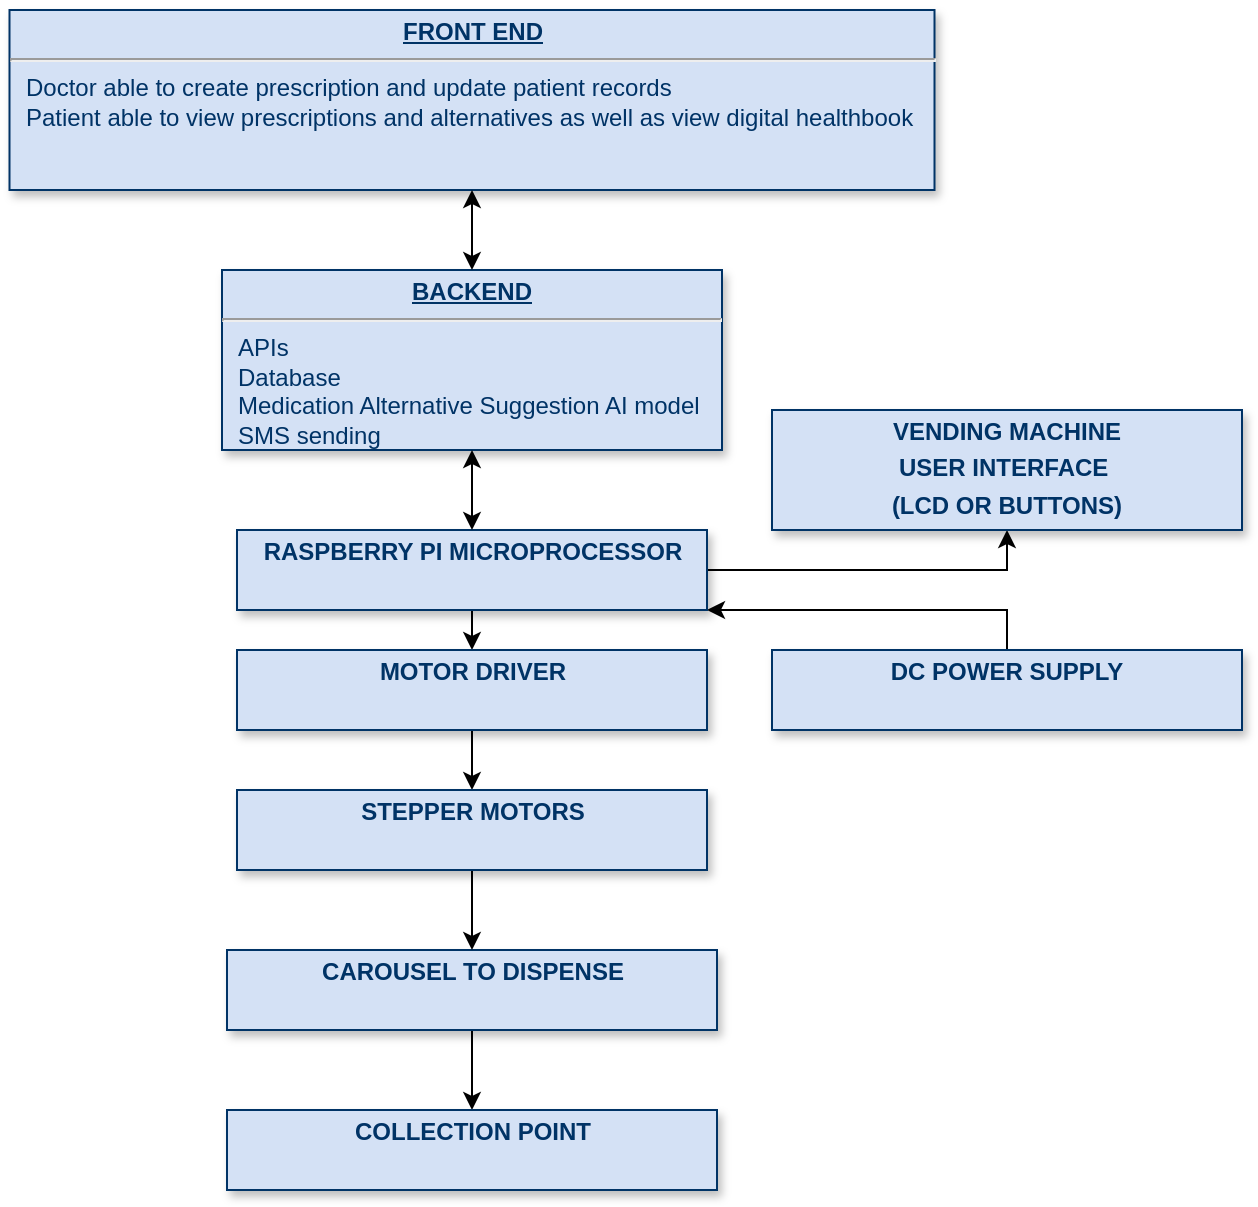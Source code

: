 <mxfile version="24.2.3" type="device">
  <diagram name="Page-1" id="efa7a0a1-bf9b-a30e-e6df-94a7791c09e9">
    <mxGraphModel dx="969" dy="530" grid="1" gridSize="10" guides="1" tooltips="1" connect="1" arrows="1" fold="1" page="1" pageScale="1" pageWidth="826" pageHeight="1169" background="none" math="0" shadow="0">
      <root>
        <mxCell id="0" />
        <mxCell id="1" parent="0" />
        <mxCell id="25" value="&lt;p style=&quot;margin: 0px; margin-top: 4px; text-align: center; text-decoration: underline;&quot;&gt;&lt;b&gt;BACKEND&lt;/b&gt;&lt;/p&gt;&lt;hr&gt;&lt;p style=&quot;margin: 0px; margin-left: 8px;&quot;&gt;APIs&lt;/p&gt;&lt;p style=&quot;margin: 0px; margin-left: 8px;&quot;&gt;Database&lt;/p&gt;&lt;p style=&quot;margin: 0px; margin-left: 8px;&quot;&gt;Medication Alternative Suggestion AI model&lt;/p&gt;&lt;p style=&quot;margin: 0px; margin-left: 8px;&quot;&gt;SMS sending&lt;/p&gt;&lt;p style=&quot;margin: 0px; margin-left: 8px;&quot;&gt;&lt;br&gt;&lt;/p&gt;" style="verticalAlign=top;align=left;overflow=fill;fontSize=12;fontFamily=Helvetica;html=1;strokeColor=#003366;shadow=1;fillColor=#D4E1F5;fontColor=#003366" parent="1" vertex="1">
          <mxGeometry x="305" y="630" width="250" height="90" as="geometry" />
        </mxCell>
        <mxCell id="2jEdtlAb8kNoGngFzu_8-121" style="edgeStyle=orthogonalEdgeStyle;rounded=0;orthogonalLoop=1;jettySize=auto;html=1;exitX=0.5;exitY=1;exitDx=0;exitDy=0;entryX=0.5;entryY=0;entryDx=0;entryDy=0;" edge="1" parent="1" source="2jEdtlAb8kNoGngFzu_8-117" target="2jEdtlAb8kNoGngFzu_8-120">
          <mxGeometry relative="1" as="geometry">
            <mxPoint x="424.571" y="490" as="targetPoint" />
          </mxGeometry>
        </mxCell>
        <mxCell id="2jEdtlAb8kNoGngFzu_8-128" style="edgeStyle=orthogonalEdgeStyle;rounded=0;orthogonalLoop=1;jettySize=auto;html=1;exitX=1;exitY=0.5;exitDx=0;exitDy=0;entryX=0.5;entryY=1;entryDx=0;entryDy=0;" edge="1" parent="1" source="2jEdtlAb8kNoGngFzu_8-117" target="2jEdtlAb8kNoGngFzu_8-127">
          <mxGeometry relative="1" as="geometry" />
        </mxCell>
        <mxCell id="2jEdtlAb8kNoGngFzu_8-152" style="edgeStyle=orthogonalEdgeStyle;rounded=0;orthogonalLoop=1;jettySize=auto;html=1;exitX=0.5;exitY=0;exitDx=0;exitDy=0;entryX=1;entryY=1;entryDx=0;entryDy=0;" edge="1" parent="1" source="2jEdtlAb8kNoGngFzu_8-143" target="2jEdtlAb8kNoGngFzu_8-117">
          <mxGeometry relative="1" as="geometry">
            <Array as="points">
              <mxPoint x="698" y="800" />
            </Array>
          </mxGeometry>
        </mxCell>
        <mxCell id="2jEdtlAb8kNoGngFzu_8-117" value="&lt;p style=&quot;margin: 4px 0px 0px; text-align: center;&quot;&gt;&lt;b&gt;RASPBERRY PI MICROPROCESSOR&lt;/b&gt;&lt;/p&gt;" style="verticalAlign=top;align=left;overflow=fill;fontSize=12;fontFamily=Helvetica;html=1;strokeColor=#003366;shadow=1;fillColor=#D4E1F5;fontColor=#003366" vertex="1" parent="1">
          <mxGeometry x="312.5" y="760" width="235" height="40" as="geometry" />
        </mxCell>
        <mxCell id="2jEdtlAb8kNoGngFzu_8-126" style="edgeStyle=orthogonalEdgeStyle;rounded=0;orthogonalLoop=1;jettySize=auto;html=1;exitX=0.5;exitY=1;exitDx=0;exitDy=0;entryX=0.5;entryY=0;entryDx=0;entryDy=0;" edge="1" parent="1" source="2jEdtlAb8kNoGngFzu_8-118" target="2jEdtlAb8kNoGngFzu_8-125">
          <mxGeometry relative="1" as="geometry" />
        </mxCell>
        <mxCell id="2jEdtlAb8kNoGngFzu_8-118" value="&lt;p style=&quot;margin: 4px 0px 0px; text-align: center;&quot;&gt;&lt;b style=&quot;&quot;&gt;CAROUSEL TO DISPENSE&lt;/b&gt;&lt;/p&gt;" style="verticalAlign=top;align=left;overflow=fill;fontSize=12;fontFamily=Helvetica;html=1;strokeColor=#003366;shadow=1;fillColor=#D4E1F5;fontColor=#003366" vertex="1" parent="1">
          <mxGeometry x="307.5" y="970" width="245" height="40" as="geometry" />
        </mxCell>
        <mxCell id="2jEdtlAb8kNoGngFzu_8-122" style="edgeStyle=orthogonalEdgeStyle;rounded=0;orthogonalLoop=1;jettySize=auto;html=1;exitX=0.5;exitY=1;exitDx=0;exitDy=0;entryX=0.5;entryY=0;entryDx=0;entryDy=0;" edge="1" parent="1" source="2jEdtlAb8kNoGngFzu_8-120" target="2jEdtlAb8kNoGngFzu_8-123">
          <mxGeometry relative="1" as="geometry" />
        </mxCell>
        <mxCell id="2jEdtlAb8kNoGngFzu_8-120" value="&lt;p style=&quot;margin: 4px 0px 0px; text-align: center;&quot;&gt;&lt;b&gt;MOTOR DRIVER&lt;/b&gt;&lt;/p&gt;" style="verticalAlign=top;align=left;overflow=fill;fontSize=12;fontFamily=Helvetica;html=1;strokeColor=#003366;shadow=1;fillColor=#D4E1F5;fontColor=#003366" vertex="1" parent="1">
          <mxGeometry x="312.5" y="820" width="235" height="40" as="geometry" />
        </mxCell>
        <mxCell id="2jEdtlAb8kNoGngFzu_8-147" style="edgeStyle=orthogonalEdgeStyle;rounded=0;orthogonalLoop=1;jettySize=auto;html=1;exitX=0.5;exitY=1;exitDx=0;exitDy=0;entryX=0.5;entryY=0;entryDx=0;entryDy=0;" edge="1" parent="1" source="2jEdtlAb8kNoGngFzu_8-123" target="2jEdtlAb8kNoGngFzu_8-118">
          <mxGeometry relative="1" as="geometry">
            <mxPoint x="430" y="960" as="targetPoint" />
          </mxGeometry>
        </mxCell>
        <mxCell id="2jEdtlAb8kNoGngFzu_8-123" value="&lt;p style=&quot;margin: 4px 0px 0px; text-align: center;&quot;&gt;&lt;b&gt;STEPPER MOTORS&lt;/b&gt;&lt;/p&gt;" style="verticalAlign=top;align=left;overflow=fill;fontSize=12;fontFamily=Helvetica;html=1;strokeColor=#003366;shadow=1;fillColor=#D4E1F5;fontColor=#003366" vertex="1" parent="1">
          <mxGeometry x="312.5" y="890" width="235" height="40" as="geometry" />
        </mxCell>
        <mxCell id="2jEdtlAb8kNoGngFzu_8-125" value="&lt;p style=&quot;margin: 4px 0px 0px; text-align: center;&quot;&gt;&lt;b style=&quot;&quot;&gt;COLLECTION POINT&lt;/b&gt;&lt;/p&gt;" style="verticalAlign=top;align=left;overflow=fill;fontSize=12;fontFamily=Helvetica;html=1;strokeColor=#003366;shadow=1;fillColor=#D4E1F5;fontColor=#003366" vertex="1" parent="1">
          <mxGeometry x="307.5" y="1050" width="245" height="40" as="geometry" />
        </mxCell>
        <mxCell id="2jEdtlAb8kNoGngFzu_8-127" value="&lt;p style=&quot;margin: 4px 0px 0px; text-align: center;&quot;&gt;&lt;b&gt;VENDING MACHINE&lt;/b&gt;&lt;/p&gt;&lt;p style=&quot;margin: 4px 0px 0px; text-align: center;&quot;&gt;&lt;b&gt;USER INTERFACE&amp;nbsp;&lt;/b&gt;&lt;/p&gt;&lt;p style=&quot;margin: 4px 0px 0px; text-align: center;&quot;&gt;&lt;b&gt;(LCD OR BUTTONS)&lt;/b&gt;&lt;/p&gt;" style="verticalAlign=top;align=left;overflow=fill;fontSize=12;fontFamily=Helvetica;html=1;strokeColor=#003366;shadow=1;fillColor=#D4E1F5;fontColor=#003366" vertex="1" parent="1">
          <mxGeometry x="580" y="700" width="235" height="60" as="geometry" />
        </mxCell>
        <mxCell id="2jEdtlAb8kNoGngFzu_8-132" value="&lt;p style=&quot;margin: 0px; margin-top: 4px; text-align: center; text-decoration: underline;&quot;&gt;&lt;b&gt;FRONT END&lt;/b&gt;&lt;/p&gt;&lt;hr&gt;&lt;p style=&quot;margin: 0px; margin-left: 8px;&quot;&gt;Doctor able to create prescription and update patient records&lt;/p&gt;&lt;p style=&quot;margin: 0px; margin-left: 8px;&quot;&gt;Patient able to view prescriptions and alternatives as well as view digital healthbook&lt;/p&gt;" style="verticalAlign=top;align=left;overflow=fill;fontSize=12;fontFamily=Helvetica;html=1;strokeColor=#003366;shadow=1;fillColor=#D4E1F5;fontColor=#003366" vertex="1" parent="1">
          <mxGeometry x="198.75" y="500" width="462.5" height="90" as="geometry" />
        </mxCell>
        <mxCell id="2jEdtlAb8kNoGngFzu_8-133" value="" style="endArrow=classic;startArrow=classic;html=1;rounded=0;entryX=0.5;entryY=1;entryDx=0;entryDy=0;exitX=0.5;exitY=0;exitDx=0;exitDy=0;" edge="1" parent="1" source="25" target="2jEdtlAb8kNoGngFzu_8-132">
          <mxGeometry width="50" height="50" relative="1" as="geometry">
            <mxPoint x="430" y="590" as="sourcePoint" />
            <mxPoint x="430" y="530" as="targetPoint" />
          </mxGeometry>
        </mxCell>
        <mxCell id="2jEdtlAb8kNoGngFzu_8-141" style="edgeStyle=orthogonalEdgeStyle;rounded=0;orthogonalLoop=1;jettySize=auto;html=1;exitX=0.5;exitY=1;exitDx=0;exitDy=0;entryX=0.5;entryY=0;entryDx=0;entryDy=0;" edge="1" parent="1" source="2jEdtlAb8kNoGngFzu_8-135">
          <mxGeometry relative="1" as="geometry">
            <mxPoint x="177.5" y="960" as="targetPoint" />
          </mxGeometry>
        </mxCell>
        <mxCell id="2jEdtlAb8kNoGngFzu_8-142" style="edgeStyle=orthogonalEdgeStyle;rounded=0;orthogonalLoop=1;jettySize=auto;html=1;exitX=0.5;exitY=1;exitDx=0;exitDy=0;entryX=0.5;entryY=0;entryDx=0;entryDy=0;" edge="1" parent="1" source="2jEdtlAb8kNoGngFzu_8-137">
          <mxGeometry relative="1" as="geometry">
            <mxPoint x="177.5" y="1020" as="targetPoint" />
          </mxGeometry>
        </mxCell>
        <mxCell id="2jEdtlAb8kNoGngFzu_8-140" style="edgeStyle=orthogonalEdgeStyle;rounded=0;orthogonalLoop=1;jettySize=auto;html=1;exitX=0.5;exitY=1;exitDx=0;exitDy=0;entryX=0.5;entryY=0;entryDx=0;entryDy=0;" edge="1" parent="1" source="2jEdtlAb8kNoGngFzu_8-139">
          <mxGeometry relative="1" as="geometry">
            <mxPoint x="177.5" y="890" as="targetPoint" />
          </mxGeometry>
        </mxCell>
        <mxCell id="2jEdtlAb8kNoGngFzu_8-143" value="&lt;p style=&quot;margin: 4px 0px 0px; text-align: center;&quot;&gt;&lt;b&gt;DC POWER SUPPLY&lt;/b&gt;&lt;/p&gt;" style="verticalAlign=top;align=left;overflow=fill;fontSize=12;fontFamily=Helvetica;html=1;strokeColor=#003366;shadow=1;fillColor=#D4E1F5;fontColor=#003366" vertex="1" parent="1">
          <mxGeometry x="580" y="820" width="235" height="40" as="geometry" />
        </mxCell>
        <mxCell id="2jEdtlAb8kNoGngFzu_8-151" value="" style="endArrow=classic;startArrow=classic;html=1;rounded=0;entryX=0.5;entryY=1;entryDx=0;entryDy=0;exitX=0.5;exitY=0;exitDx=0;exitDy=0;" edge="1" parent="1" source="2jEdtlAb8kNoGngFzu_8-117" target="25">
          <mxGeometry width="50" height="50" relative="1" as="geometry">
            <mxPoint x="816.5" y="950" as="sourcePoint" />
            <mxPoint x="430" y="730" as="targetPoint" />
            <Array as="points" />
          </mxGeometry>
        </mxCell>
      </root>
    </mxGraphModel>
  </diagram>
</mxfile>
